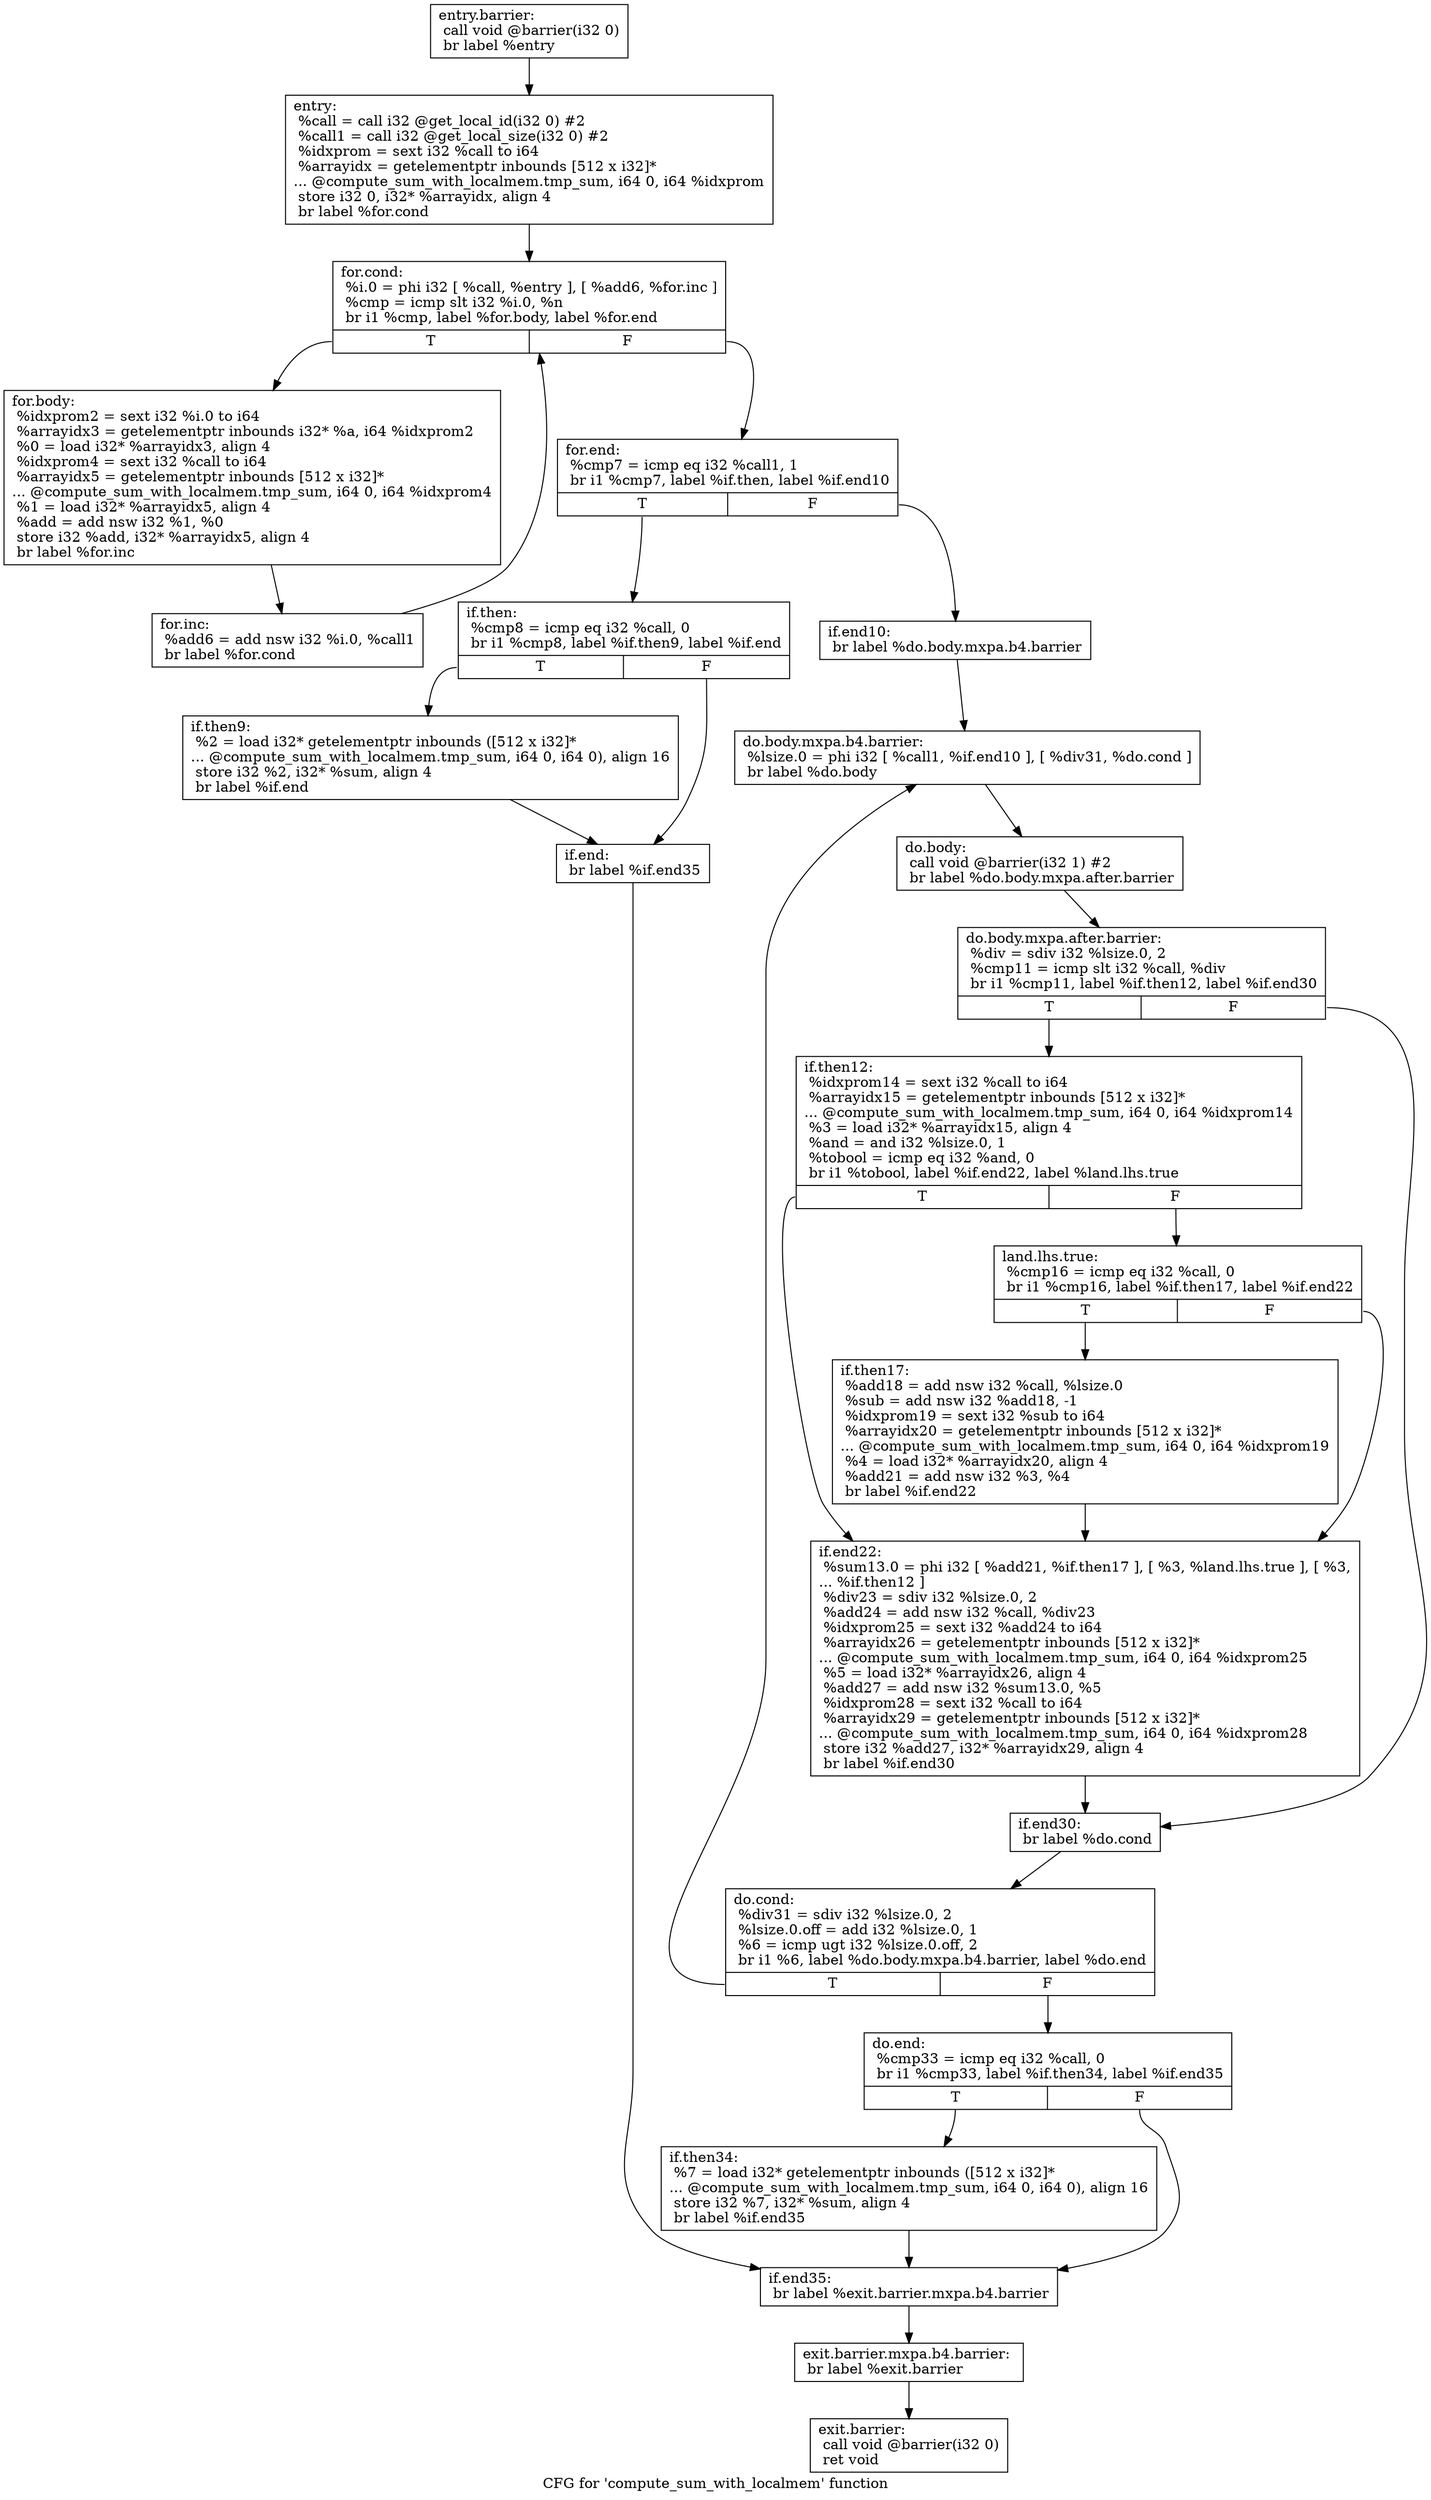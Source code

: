 digraph "CFG for 'compute_sum_with_localmem' function" {
	label="CFG for 'compute_sum_with_localmem' function";

	Node0x140f7d0 [shape=record,label="{entry.barrier:\l  call void @barrier(i32 0)\l  br label %entry\l}"];
	Node0x140f7d0 -> Node0x1410270;
	Node0x1410270 [shape=record,label="{entry:                                            \l  %call = call i32 @get_local_id(i32 0) #2\l  %call1 = call i32 @get_local_size(i32 0) #2\l  %idxprom = sext i32 %call to i64\l  %arrayidx = getelementptr inbounds [512 x i32]*\l... @compute_sum_with_localmem.tmp_sum, i64 0, i64 %idxprom\l  store i32 0, i32* %arrayidx, align 4\l  br label %for.cond\l}"];
	Node0x1410270 -> Node0x1410b40;
	Node0x1410b40 [shape=record,label="{for.cond:                                         \l  %i.0 = phi i32 [ %call, %entry ], [ %add6, %for.inc ]\l  %cmp = icmp slt i32 %i.0, %n\l  br i1 %cmp, label %for.body, label %for.end\l|{<s0>T|<s1>F}}"];
	Node0x1410b40:s0 -> Node0x140f6c0;
	Node0x1410b40:s1 -> Node0x1411160;
	Node0x140f6c0 [shape=record,label="{for.body:                                         \l  %idxprom2 = sext i32 %i.0 to i64\l  %arrayidx3 = getelementptr inbounds i32* %a, i64 %idxprom2\l  %0 = load i32* %arrayidx3, align 4\l  %idxprom4 = sext i32 %call to i64\l  %arrayidx5 = getelementptr inbounds [512 x i32]*\l... @compute_sum_with_localmem.tmp_sum, i64 0, i64 %idxprom4\l  %1 = load i32* %arrayidx5, align 4\l  %add = add nsw i32 %1, %0\l  store i32 %add, i32* %arrayidx5, align 4\l  br label %for.inc\l}"];
	Node0x140f6c0 -> Node0x1410ce0;
	Node0x1410ce0 [shape=record,label="{for.inc:                                          \l  %add6 = add nsw i32 %i.0, %call1\l  br label %for.cond\l}"];
	Node0x1410ce0 -> Node0x1410b40;
	Node0x1411160 [shape=record,label="{for.end:                                          \l  %cmp7 = icmp eq i32 %call1, 1\l  br i1 %cmp7, label %if.then, label %if.end10\l|{<s0>T|<s1>F}}"];
	Node0x1411160:s0 -> Node0x1411a80;
	Node0x1411160:s1 -> Node0x1411b00;
	Node0x1411a80 [shape=record,label="{if.then:                                          \l  %cmp8 = icmp eq i32 %call, 0\l  br i1 %cmp8, label %if.then9, label %if.end\l|{<s0>T|<s1>F}}"];
	Node0x1411a80:s0 -> Node0x1410f60;
	Node0x1411a80:s1 -> Node0x1411020;
	Node0x1410f60 [shape=record,label="{if.then9:                                         \l  %2 = load i32* getelementptr inbounds ([512 x i32]*\l... @compute_sum_with_localmem.tmp_sum, i64 0, i64 0), align 16\l  store i32 %2, i32* %sum, align 4\l  br label %if.end\l}"];
	Node0x1410f60 -> Node0x1411020;
	Node0x1411020 [shape=record,label="{if.end:                                           \l  br label %if.end35\l}"];
	Node0x1411020 -> Node0x14110a0;
	Node0x1411b00 [shape=record,label="{if.end10:                                         \l  br label %do.body.mxpa.b4.barrier\l}"];
	Node0x1411b00 -> Node0x1412490;
	Node0x1412490 [shape=record,label="{do.body.mxpa.b4.barrier:                          \l  %lsize.0 = phi i32 [ %call1, %if.end10 ], [ %div31, %do.cond ]\l  br label %do.body\l}"];
	Node0x1412490 -> Node0x1412720;
	Node0x1412720 [shape=record,label="{do.body:                                          \l  call void @barrier(i32 1) #2\l  br label %do.body.mxpa.after.barrier\l}"];
	Node0x1412720 -> Node0x1412930;
	Node0x1412930 [shape=record,label="{do.body.mxpa.after.barrier:                       \l  %div = sdiv i32 %lsize.0, 2\l  %cmp11 = icmp slt i32 %call, %div\l  br i1 %cmp11, label %if.then12, label %if.end30\l|{<s0>T|<s1>F}}"];
	Node0x1412930:s0 -> Node0x1412c00;
	Node0x1412930:s1 -> Node0x1412ca0;
	Node0x1412c00 [shape=record,label="{if.then12:                                        \l  %idxprom14 = sext i32 %call to i64\l  %arrayidx15 = getelementptr inbounds [512 x i32]*\l... @compute_sum_with_localmem.tmp_sum, i64 0, i64 %idxprom14\l  %3 = load i32* %arrayidx15, align 4\l  %and = and i32 %lsize.0, 1\l  %tobool = icmp eq i32 %and, 0\l  br i1 %tobool, label %if.end22, label %land.lhs.true\l|{<s0>T|<s1>F}}"];
	Node0x1412c00:s0 -> Node0x1413240;
	Node0x1412c00:s1 -> Node0x14132d0;
	Node0x14132d0 [shape=record,label="{land.lhs.true:                                    \l  %cmp16 = icmp eq i32 %call, 0\l  br i1 %cmp16, label %if.then17, label %if.end22\l|{<s0>T|<s1>F}}"];
	Node0x14132d0:s0 -> Node0x1413520;
	Node0x14132d0:s1 -> Node0x1413240;
	Node0x1413520 [shape=record,label="{if.then17:                                        \l  %add18 = add nsw i32 %call, %lsize.0\l  %sub = add nsw i32 %add18, -1\l  %idxprom19 = sext i32 %sub to i64\l  %arrayidx20 = getelementptr inbounds [512 x i32]*\l... @compute_sum_with_localmem.tmp_sum, i64 0, i64 %idxprom19\l  %4 = load i32* %arrayidx20, align 4\l  %add21 = add nsw i32 %3, %4\l  br label %if.end22\l}"];
	Node0x1413520 -> Node0x1413240;
	Node0x1413240 [shape=record,label="{if.end22:                                         \l  %sum13.0 = phi i32 [ %add21, %if.then17 ], [ %3, %land.lhs.true ], [ %3,\l... %if.then12 ]\l  %div23 = sdiv i32 %lsize.0, 2\l  %add24 = add nsw i32 %call, %div23\l  %idxprom25 = sext i32 %add24 to i64\l  %arrayidx26 = getelementptr inbounds [512 x i32]*\l... @compute_sum_with_localmem.tmp_sum, i64 0, i64 %idxprom25\l  %5 = load i32* %arrayidx26, align 4\l  %add27 = add nsw i32 %sum13.0, %5\l  %idxprom28 = sext i32 %call to i64\l  %arrayidx29 = getelementptr inbounds [512 x i32]*\l... @compute_sum_with_localmem.tmp_sum, i64 0, i64 %idxprom28\l  store i32 %add27, i32* %arrayidx29, align 4\l  br label %if.end30\l}"];
	Node0x1413240 -> Node0x1412ca0;
	Node0x1412ca0 [shape=record,label="{if.end30:                                         \l  br label %do.cond\l}"];
	Node0x1412ca0 -> Node0x14125a0;
	Node0x14125a0 [shape=record,label="{do.cond:                                          \l  %div31 = sdiv i32 %lsize.0, 2\l  %lsize.0.off = add i32 %lsize.0, 1\l  %6 = icmp ugt i32 %lsize.0.off, 2\l  br i1 %6, label %do.body.mxpa.b4.barrier, label %do.end\l|{<s0>T|<s1>F}}"];
	Node0x14125a0:s0 -> Node0x1412490;
	Node0x14125a0:s1 -> Node0x14147d0;
	Node0x14147d0 [shape=record,label="{do.end:                                           \l  %cmp33 = icmp eq i32 %call, 0\l  br i1 %cmp33, label %if.then34, label %if.end35\l|{<s0>T|<s1>F}}"];
	Node0x14147d0:s0 -> Node0x14149b0;
	Node0x14147d0:s1 -> Node0x14110a0;
	Node0x14149b0 [shape=record,label="{if.then34:                                        \l  %7 = load i32* getelementptr inbounds ([512 x i32]*\l... @compute_sum_with_localmem.tmp_sum, i64 0, i64 0), align 16\l  store i32 %7, i32* %sum, align 4\l  br label %if.end35\l}"];
	Node0x14149b0 -> Node0x14110a0;
	Node0x14110a0 [shape=record,label="{if.end35:                                         \l  br label %exit.barrier.mxpa.b4.barrier\l}"];
	Node0x14110a0 -> Node0x1414cb0;
	Node0x1414cb0 [shape=record,label="{exit.barrier.mxpa.b4.barrier:                     \l  br label %exit.barrier\l}"];
	Node0x1414cb0 -> Node0x1414d90;
	Node0x1414d90 [shape=record,label="{exit.barrier:                                     \l  call void @barrier(i32 0)\l  ret void\l}"];
}
